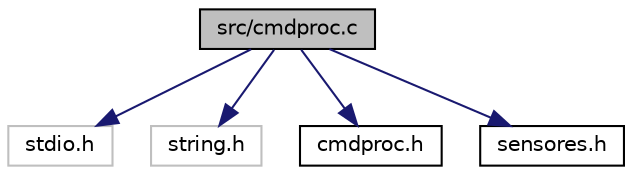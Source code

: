 digraph "src/cmdproc.c"
{
 // LATEX_PDF_SIZE
  edge [fontname="Helvetica",fontsize="10",labelfontname="Helvetica",labelfontsize="10"];
  node [fontname="Helvetica",fontsize="10",shape=record];
  Node1 [label="src/cmdproc.c",height=0.2,width=0.4,color="black", fillcolor="grey75", style="filled", fontcolor="black",tooltip="Implementation of the UART command processing module."];
  Node1 -> Node2 [color="midnightblue",fontsize="10",style="solid"];
  Node2 [label="stdio.h",height=0.2,width=0.4,color="grey75", fillcolor="white", style="filled",tooltip=" "];
  Node1 -> Node3 [color="midnightblue",fontsize="10",style="solid"];
  Node3 [label="string.h",height=0.2,width=0.4,color="grey75", fillcolor="white", style="filled",tooltip=" "];
  Node1 -> Node4 [color="midnightblue",fontsize="10",style="solid"];
  Node4 [label="cmdproc.h",height=0.2,width=0.4,color="black", fillcolor="white", style="filled",URL="$cmdproc_8h.html",tooltip="Header file for UART communication and command processing functions."];
  Node1 -> Node5 [color="midnightblue",fontsize="10",style="solid"];
  Node5 [label="sensores.h",height=0.2,width=0.4,color="black", fillcolor="white", style="filled",URL="$sensores_8h.html",tooltip="Header file for sensor simulation functions and data structures."];
}
